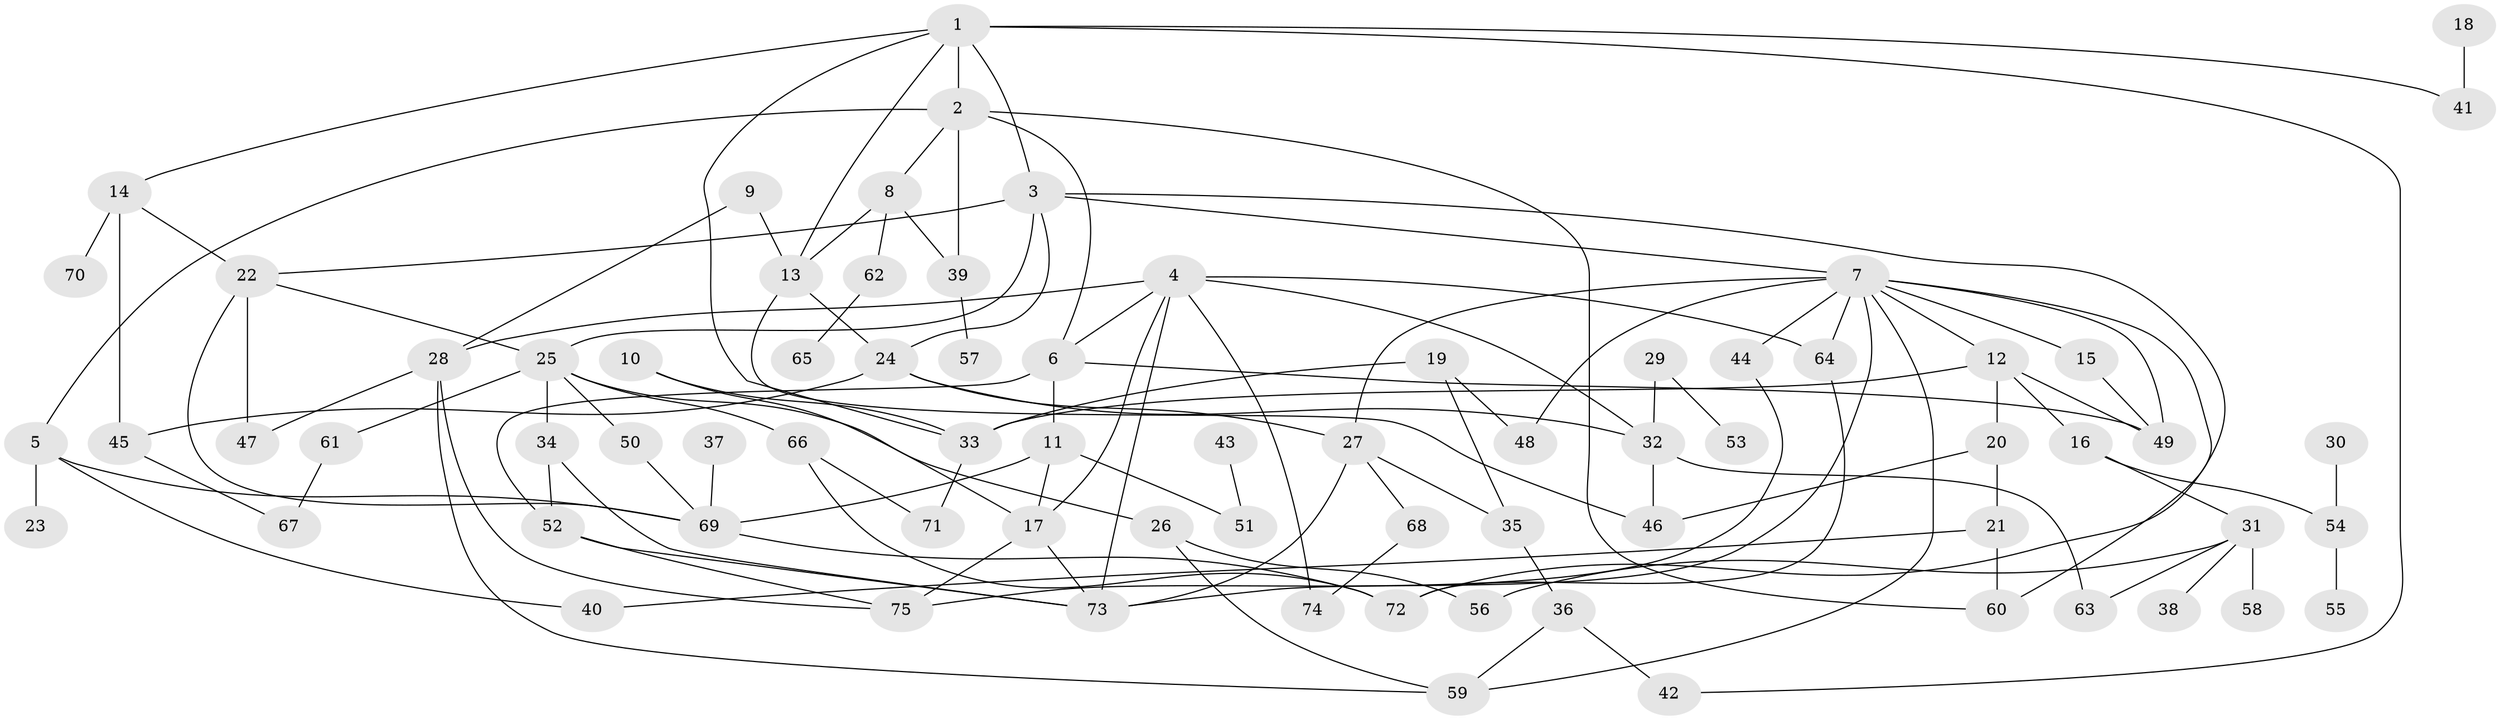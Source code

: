 // original degree distribution, {7: 0.006711409395973154, 5: 0.09395973154362416, 4: 0.11409395973154363, 3: 0.19463087248322147, 6: 0.020134228187919462, 9: 0.006711409395973154, 8: 0.006711409395973154, 2: 0.3221476510067114, 1: 0.2348993288590604}
// Generated by graph-tools (version 1.1) at 2025/01/03/09/25 03:01:07]
// undirected, 75 vertices, 122 edges
graph export_dot {
graph [start="1"]
  node [color=gray90,style=filled];
  1;
  2;
  3;
  4;
  5;
  6;
  7;
  8;
  9;
  10;
  11;
  12;
  13;
  14;
  15;
  16;
  17;
  18;
  19;
  20;
  21;
  22;
  23;
  24;
  25;
  26;
  27;
  28;
  29;
  30;
  31;
  32;
  33;
  34;
  35;
  36;
  37;
  38;
  39;
  40;
  41;
  42;
  43;
  44;
  45;
  46;
  47;
  48;
  49;
  50;
  51;
  52;
  53;
  54;
  55;
  56;
  57;
  58;
  59;
  60;
  61;
  62;
  63;
  64;
  65;
  66;
  67;
  68;
  69;
  70;
  71;
  72;
  73;
  74;
  75;
  1 -- 2 [weight=1.0];
  1 -- 3 [weight=1.0];
  1 -- 13 [weight=1.0];
  1 -- 14 [weight=1.0];
  1 -- 33 [weight=1.0];
  1 -- 41 [weight=1.0];
  1 -- 42 [weight=1.0];
  2 -- 5 [weight=1.0];
  2 -- 6 [weight=1.0];
  2 -- 8 [weight=1.0];
  2 -- 39 [weight=1.0];
  2 -- 60 [weight=1.0];
  3 -- 7 [weight=1.0];
  3 -- 22 [weight=1.0];
  3 -- 24 [weight=1.0];
  3 -- 25 [weight=1.0];
  3 -- 72 [weight=1.0];
  4 -- 6 [weight=1.0];
  4 -- 17 [weight=1.0];
  4 -- 28 [weight=1.0];
  4 -- 32 [weight=1.0];
  4 -- 64 [weight=1.0];
  4 -- 73 [weight=2.0];
  4 -- 74 [weight=1.0];
  5 -- 23 [weight=1.0];
  5 -- 40 [weight=1.0];
  5 -- 69 [weight=1.0];
  6 -- 11 [weight=1.0];
  6 -- 49 [weight=1.0];
  6 -- 52 [weight=1.0];
  7 -- 12 [weight=1.0];
  7 -- 15 [weight=1.0];
  7 -- 27 [weight=2.0];
  7 -- 44 [weight=1.0];
  7 -- 48 [weight=1.0];
  7 -- 49 [weight=1.0];
  7 -- 59 [weight=1.0];
  7 -- 60 [weight=1.0];
  7 -- 64 [weight=1.0];
  7 -- 73 [weight=1.0];
  8 -- 13 [weight=1.0];
  8 -- 39 [weight=1.0];
  8 -- 62 [weight=1.0];
  9 -- 13 [weight=1.0];
  9 -- 28 [weight=1.0];
  10 -- 17 [weight=1.0];
  10 -- 33 [weight=1.0];
  11 -- 17 [weight=1.0];
  11 -- 51 [weight=1.0];
  11 -- 69 [weight=1.0];
  12 -- 16 [weight=1.0];
  12 -- 20 [weight=1.0];
  12 -- 33 [weight=1.0];
  12 -- 49 [weight=1.0];
  13 -- 24 [weight=1.0];
  13 -- 46 [weight=1.0];
  14 -- 22 [weight=1.0];
  14 -- 45 [weight=1.0];
  14 -- 70 [weight=1.0];
  15 -- 49 [weight=1.0];
  16 -- 31 [weight=1.0];
  16 -- 54 [weight=1.0];
  17 -- 73 [weight=1.0];
  17 -- 75 [weight=1.0];
  18 -- 41 [weight=1.0];
  19 -- 33 [weight=1.0];
  19 -- 35 [weight=1.0];
  19 -- 48 [weight=1.0];
  20 -- 21 [weight=1.0];
  20 -- 46 [weight=1.0];
  21 -- 40 [weight=1.0];
  21 -- 60 [weight=1.0];
  22 -- 25 [weight=1.0];
  22 -- 47 [weight=1.0];
  22 -- 69 [weight=1.0];
  24 -- 27 [weight=1.0];
  24 -- 32 [weight=1.0];
  24 -- 45 [weight=1.0];
  25 -- 26 [weight=1.0];
  25 -- 34 [weight=1.0];
  25 -- 50 [weight=1.0];
  25 -- 61 [weight=1.0];
  25 -- 66 [weight=1.0];
  26 -- 56 [weight=1.0];
  26 -- 59 [weight=1.0];
  27 -- 35 [weight=1.0];
  27 -- 68 [weight=1.0];
  27 -- 73 [weight=1.0];
  28 -- 47 [weight=1.0];
  28 -- 59 [weight=1.0];
  28 -- 75 [weight=1.0];
  29 -- 32 [weight=1.0];
  29 -- 53 [weight=1.0];
  30 -- 54 [weight=1.0];
  31 -- 38 [weight=1.0];
  31 -- 56 [weight=1.0];
  31 -- 58 [weight=1.0];
  31 -- 63 [weight=1.0];
  32 -- 46 [weight=1.0];
  32 -- 63 [weight=1.0];
  33 -- 71 [weight=1.0];
  34 -- 52 [weight=1.0];
  34 -- 73 [weight=1.0];
  35 -- 36 [weight=2.0];
  36 -- 42 [weight=1.0];
  36 -- 59 [weight=1.0];
  37 -- 69 [weight=1.0];
  39 -- 57 [weight=1.0];
  43 -- 51 [weight=1.0];
  44 -- 75 [weight=1.0];
  45 -- 67 [weight=1.0];
  50 -- 69 [weight=1.0];
  52 -- 73 [weight=1.0];
  52 -- 75 [weight=1.0];
  54 -- 55 [weight=1.0];
  61 -- 67 [weight=1.0];
  62 -- 65 [weight=1.0];
  64 -- 72 [weight=1.0];
  66 -- 71 [weight=1.0];
  66 -- 72 [weight=1.0];
  68 -- 74 [weight=1.0];
  69 -- 72 [weight=1.0];
}
